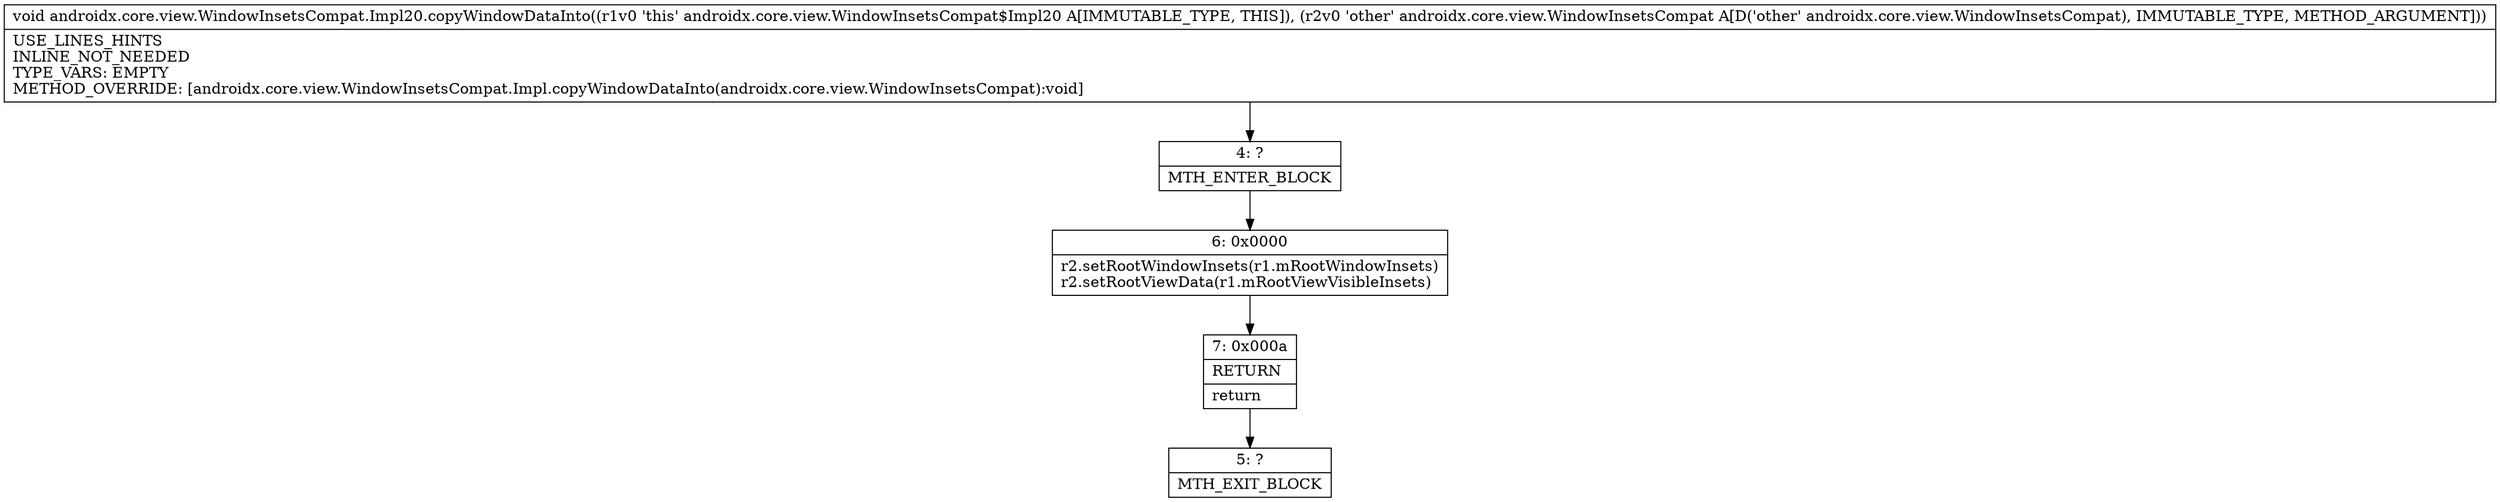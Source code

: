 digraph "CFG forandroidx.core.view.WindowInsetsCompat.Impl20.copyWindowDataInto(Landroidx\/core\/view\/WindowInsetsCompat;)V" {
Node_4 [shape=record,label="{4\:\ ?|MTH_ENTER_BLOCK\l}"];
Node_6 [shape=record,label="{6\:\ 0x0000|r2.setRootWindowInsets(r1.mRootWindowInsets)\lr2.setRootViewData(r1.mRootViewVisibleInsets)\l}"];
Node_7 [shape=record,label="{7\:\ 0x000a|RETURN\l|return\l}"];
Node_5 [shape=record,label="{5\:\ ?|MTH_EXIT_BLOCK\l}"];
MethodNode[shape=record,label="{void androidx.core.view.WindowInsetsCompat.Impl20.copyWindowDataInto((r1v0 'this' androidx.core.view.WindowInsetsCompat$Impl20 A[IMMUTABLE_TYPE, THIS]), (r2v0 'other' androidx.core.view.WindowInsetsCompat A[D('other' androidx.core.view.WindowInsetsCompat), IMMUTABLE_TYPE, METHOD_ARGUMENT]))  | USE_LINES_HINTS\lINLINE_NOT_NEEDED\lTYPE_VARS: EMPTY\lMETHOD_OVERRIDE: [androidx.core.view.WindowInsetsCompat.Impl.copyWindowDataInto(androidx.core.view.WindowInsetsCompat):void]\l}"];
MethodNode -> Node_4;Node_4 -> Node_6;
Node_6 -> Node_7;
Node_7 -> Node_5;
}

